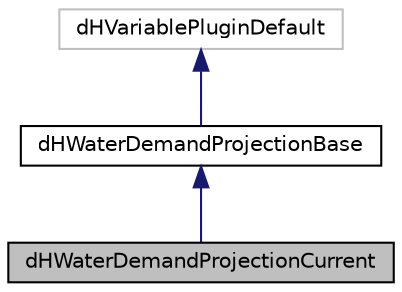 digraph "dHWaterDemandProjectionCurrent"
{
 // LATEX_PDF_SIZE
  edge [fontname="Helvetica",fontsize="10",labelfontname="Helvetica",labelfontsize="10"];
  node [fontname="Helvetica",fontsize="10",shape=record];
  Node1 [label="dHWaterDemandProjectionCurrent",height=0.2,width=0.4,color="black", fillcolor="grey75", style="filled", fontcolor="black",tooltip=" "];
  Node2 -> Node1 [dir="back",color="midnightblue",fontsize="10",style="solid",fontname="Helvetica"];
  Node2 [label="dHWaterDemandProjectionBase",height=0.2,width=0.4,color="black", fillcolor="white", style="filled",URL="$classdHWaterDemandProjectionBase.html",tooltip=" "];
  Node3 -> Node2 [dir="back",color="midnightblue",fontsize="10",style="solid",fontname="Helvetica"];
  Node3 [label="dHVariablePluginDefault",height=0.2,width=0.4,color="grey75", fillcolor="white", style="filled",tooltip=" "];
}
